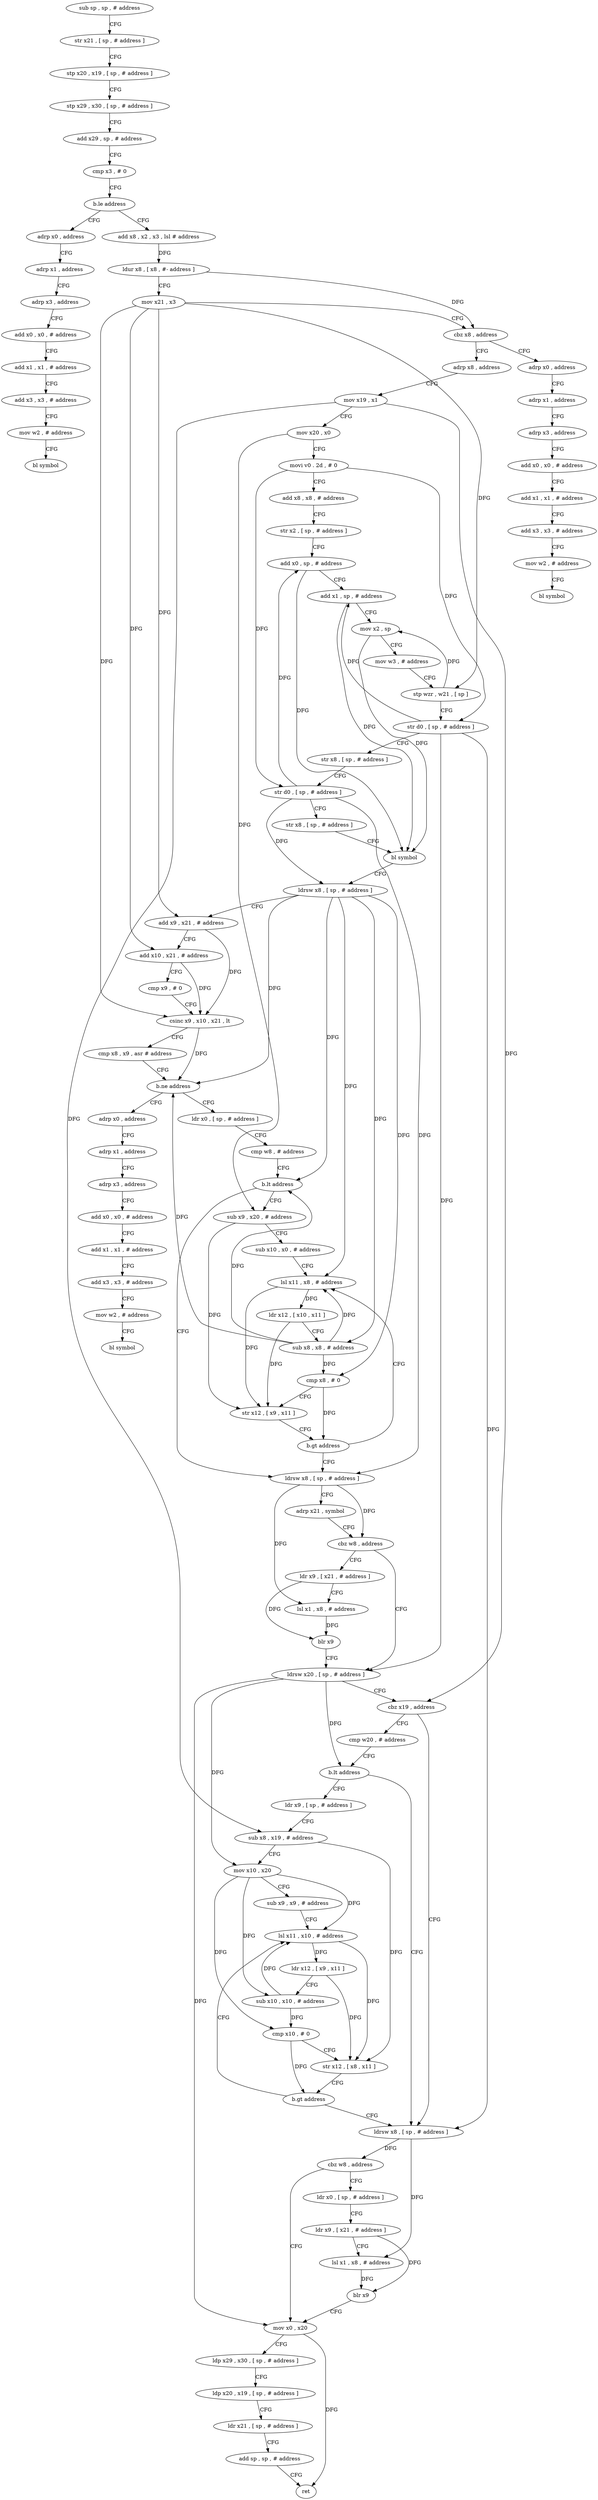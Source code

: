 digraph "func" {
"4254728" [label = "sub sp , sp , # address" ]
"4254732" [label = "str x21 , [ sp , # address ]" ]
"4254736" [label = "stp x20 , x19 , [ sp , # address ]" ]
"4254740" [label = "stp x29 , x30 , [ sp , # address ]" ]
"4254744" [label = "add x29 , sp , # address" ]
"4254748" [label = "cmp x3 , # 0" ]
"4254752" [label = "b.le address" ]
"4255036" [label = "adrp x0 , address" ]
"4254756" [label = "add x8 , x2 , x3 , lsl # address" ]
"4255040" [label = "adrp x1 , address" ]
"4255044" [label = "adrp x3 , address" ]
"4255048" [label = "add x0 , x0 , # address" ]
"4255052" [label = "add x1 , x1 , # address" ]
"4255056" [label = "add x3 , x3 , # address" ]
"4255060" [label = "mov w2 , # address" ]
"4255064" [label = "bl symbol" ]
"4254760" [label = "ldur x8 , [ x8 , #- address ]" ]
"4254764" [label = "mov x21 , x3" ]
"4254768" [label = "cbz x8 , address" ]
"4255068" [label = "adrp x0 , address" ]
"4254772" [label = "adrp x8 , address" ]
"4255072" [label = "adrp x1 , address" ]
"4255076" [label = "adrp x3 , address" ]
"4255080" [label = "add x0 , x0 , # address" ]
"4255084" [label = "add x1 , x1 , # address" ]
"4255088" [label = "add x3 , x3 , # address" ]
"4255092" [label = "mov w2 , # address" ]
"4255096" [label = "bl symbol" ]
"4254776" [label = "mov x19 , x1" ]
"4254780" [label = "mov x20 , x0" ]
"4254784" [label = "movi v0 . 2d , # 0" ]
"4254788" [label = "add x8 , x8 , # address" ]
"4254792" [label = "str x2 , [ sp , # address ]" ]
"4254796" [label = "add x0 , sp , # address" ]
"4254800" [label = "add x1 , sp , # address" ]
"4254804" [label = "mov x2 , sp" ]
"4254808" [label = "mov w3 , # address" ]
"4254812" [label = "stp wzr , w21 , [ sp ]" ]
"4254816" [label = "str d0 , [ sp , # address ]" ]
"4254820" [label = "str x8 , [ sp , # address ]" ]
"4254824" [label = "str d0 , [ sp , # address ]" ]
"4254828" [label = "str x8 , [ sp , # address ]" ]
"4254832" [label = "bl symbol" ]
"4254836" [label = "ldrsw x8 , [ sp , # address ]" ]
"4254840" [label = "add x9 , x21 , # address" ]
"4254844" [label = "add x10 , x21 , # address" ]
"4254848" [label = "cmp x9 , # 0" ]
"4254852" [label = "csinc x9 , x10 , x21 , lt" ]
"4254856" [label = "cmp x8 , x9 , asr # address" ]
"4254860" [label = "b.ne address" ]
"4255100" [label = "adrp x0 , address" ]
"4254864" [label = "ldr x0 , [ sp , # address ]" ]
"4255104" [label = "adrp x1 , address" ]
"4255108" [label = "adrp x3 , address" ]
"4255112" [label = "add x0 , x0 , # address" ]
"4255116" [label = "add x1 , x1 , # address" ]
"4255120" [label = "add x3 , x3 , # address" ]
"4255124" [label = "mov w2 , # address" ]
"4255128" [label = "bl symbol" ]
"4254868" [label = "cmp w8 , # address" ]
"4254872" [label = "b.lt address" ]
"4254908" [label = "ldrsw x8 , [ sp , # address ]" ]
"4254876" [label = "sub x9 , x20 , # address" ]
"4254912" [label = "adrp x21 , symbol" ]
"4254916" [label = "cbz w8 , address" ]
"4254932" [label = "ldrsw x20 , [ sp , # address ]" ]
"4254920" [label = "ldr x9 , [ x21 , # address ]" ]
"4254880" [label = "sub x10 , x0 , # address" ]
"4254884" [label = "lsl x11 , x8 , # address" ]
"4254936" [label = "cbz x19 , address" ]
"4254988" [label = "ldrsw x8 , [ sp , # address ]" ]
"4254940" [label = "cmp w20 , # address" ]
"4254924" [label = "lsl x1 , x8 , # address" ]
"4254928" [label = "blr x9" ]
"4254888" [label = "ldr x12 , [ x10 , x11 ]" ]
"4254892" [label = "sub x8 , x8 , # address" ]
"4254896" [label = "cmp x8 , # 0" ]
"4254900" [label = "str x12 , [ x9 , x11 ]" ]
"4254904" [label = "b.gt address" ]
"4254992" [label = "cbz w8 , address" ]
"4255012" [label = "mov x0 , x20" ]
"4254996" [label = "ldr x0 , [ sp , # address ]" ]
"4254944" [label = "b.lt address" ]
"4254948" [label = "ldr x9 , [ sp , # address ]" ]
"4255016" [label = "ldp x29 , x30 , [ sp , # address ]" ]
"4255020" [label = "ldp x20 , x19 , [ sp , # address ]" ]
"4255024" [label = "ldr x21 , [ sp , # address ]" ]
"4255028" [label = "add sp , sp , # address" ]
"4255032" [label = "ret" ]
"4255000" [label = "ldr x9 , [ x21 , # address ]" ]
"4255004" [label = "lsl x1 , x8 , # address" ]
"4255008" [label = "blr x9" ]
"4254952" [label = "sub x8 , x19 , # address" ]
"4254956" [label = "mov x10 , x20" ]
"4254960" [label = "sub x9 , x9 , # address" ]
"4254964" [label = "lsl x11 , x10 , # address" ]
"4254968" [label = "ldr x12 , [ x9 , x11 ]" ]
"4254972" [label = "sub x10 , x10 , # address" ]
"4254976" [label = "cmp x10 , # 0" ]
"4254980" [label = "str x12 , [ x8 , x11 ]" ]
"4254984" [label = "b.gt address" ]
"4254728" -> "4254732" [ label = "CFG" ]
"4254732" -> "4254736" [ label = "CFG" ]
"4254736" -> "4254740" [ label = "CFG" ]
"4254740" -> "4254744" [ label = "CFG" ]
"4254744" -> "4254748" [ label = "CFG" ]
"4254748" -> "4254752" [ label = "CFG" ]
"4254752" -> "4255036" [ label = "CFG" ]
"4254752" -> "4254756" [ label = "CFG" ]
"4255036" -> "4255040" [ label = "CFG" ]
"4254756" -> "4254760" [ label = "DFG" ]
"4255040" -> "4255044" [ label = "CFG" ]
"4255044" -> "4255048" [ label = "CFG" ]
"4255048" -> "4255052" [ label = "CFG" ]
"4255052" -> "4255056" [ label = "CFG" ]
"4255056" -> "4255060" [ label = "CFG" ]
"4255060" -> "4255064" [ label = "CFG" ]
"4254760" -> "4254764" [ label = "CFG" ]
"4254760" -> "4254768" [ label = "DFG" ]
"4254764" -> "4254768" [ label = "CFG" ]
"4254764" -> "4254812" [ label = "DFG" ]
"4254764" -> "4254840" [ label = "DFG" ]
"4254764" -> "4254844" [ label = "DFG" ]
"4254764" -> "4254852" [ label = "DFG" ]
"4254768" -> "4255068" [ label = "CFG" ]
"4254768" -> "4254772" [ label = "CFG" ]
"4255068" -> "4255072" [ label = "CFG" ]
"4254772" -> "4254776" [ label = "CFG" ]
"4255072" -> "4255076" [ label = "CFG" ]
"4255076" -> "4255080" [ label = "CFG" ]
"4255080" -> "4255084" [ label = "CFG" ]
"4255084" -> "4255088" [ label = "CFG" ]
"4255088" -> "4255092" [ label = "CFG" ]
"4255092" -> "4255096" [ label = "CFG" ]
"4254776" -> "4254780" [ label = "CFG" ]
"4254776" -> "4254936" [ label = "DFG" ]
"4254776" -> "4254952" [ label = "DFG" ]
"4254780" -> "4254784" [ label = "CFG" ]
"4254780" -> "4254876" [ label = "DFG" ]
"4254784" -> "4254788" [ label = "CFG" ]
"4254784" -> "4254816" [ label = "DFG" ]
"4254784" -> "4254824" [ label = "DFG" ]
"4254788" -> "4254792" [ label = "CFG" ]
"4254792" -> "4254796" [ label = "CFG" ]
"4254796" -> "4254800" [ label = "CFG" ]
"4254796" -> "4254832" [ label = "DFG" ]
"4254800" -> "4254804" [ label = "CFG" ]
"4254800" -> "4254832" [ label = "DFG" ]
"4254804" -> "4254808" [ label = "CFG" ]
"4254804" -> "4254832" [ label = "DFG" ]
"4254808" -> "4254812" [ label = "CFG" ]
"4254812" -> "4254816" [ label = "CFG" ]
"4254812" -> "4254804" [ label = "DFG" ]
"4254816" -> "4254820" [ label = "CFG" ]
"4254816" -> "4254800" [ label = "DFG" ]
"4254816" -> "4254932" [ label = "DFG" ]
"4254816" -> "4254988" [ label = "DFG" ]
"4254820" -> "4254824" [ label = "CFG" ]
"4254824" -> "4254828" [ label = "CFG" ]
"4254824" -> "4254796" [ label = "DFG" ]
"4254824" -> "4254836" [ label = "DFG" ]
"4254824" -> "4254908" [ label = "DFG" ]
"4254828" -> "4254832" [ label = "CFG" ]
"4254832" -> "4254836" [ label = "CFG" ]
"4254836" -> "4254840" [ label = "CFG" ]
"4254836" -> "4254860" [ label = "DFG" ]
"4254836" -> "4254872" [ label = "DFG" ]
"4254836" -> "4254884" [ label = "DFG" ]
"4254836" -> "4254892" [ label = "DFG" ]
"4254836" -> "4254896" [ label = "DFG" ]
"4254840" -> "4254844" [ label = "CFG" ]
"4254840" -> "4254852" [ label = "DFG" ]
"4254844" -> "4254848" [ label = "CFG" ]
"4254844" -> "4254852" [ label = "DFG" ]
"4254848" -> "4254852" [ label = "CFG" ]
"4254852" -> "4254856" [ label = "CFG" ]
"4254852" -> "4254860" [ label = "DFG" ]
"4254856" -> "4254860" [ label = "CFG" ]
"4254860" -> "4255100" [ label = "CFG" ]
"4254860" -> "4254864" [ label = "CFG" ]
"4255100" -> "4255104" [ label = "CFG" ]
"4254864" -> "4254868" [ label = "CFG" ]
"4255104" -> "4255108" [ label = "CFG" ]
"4255108" -> "4255112" [ label = "CFG" ]
"4255112" -> "4255116" [ label = "CFG" ]
"4255116" -> "4255120" [ label = "CFG" ]
"4255120" -> "4255124" [ label = "CFG" ]
"4255124" -> "4255128" [ label = "CFG" ]
"4254868" -> "4254872" [ label = "CFG" ]
"4254872" -> "4254908" [ label = "CFG" ]
"4254872" -> "4254876" [ label = "CFG" ]
"4254908" -> "4254912" [ label = "CFG" ]
"4254908" -> "4254916" [ label = "DFG" ]
"4254908" -> "4254924" [ label = "DFG" ]
"4254876" -> "4254880" [ label = "CFG" ]
"4254876" -> "4254900" [ label = "DFG" ]
"4254912" -> "4254916" [ label = "CFG" ]
"4254916" -> "4254932" [ label = "CFG" ]
"4254916" -> "4254920" [ label = "CFG" ]
"4254932" -> "4254936" [ label = "CFG" ]
"4254932" -> "4254944" [ label = "DFG" ]
"4254932" -> "4255012" [ label = "DFG" ]
"4254932" -> "4254956" [ label = "DFG" ]
"4254920" -> "4254924" [ label = "CFG" ]
"4254920" -> "4254928" [ label = "DFG" ]
"4254880" -> "4254884" [ label = "CFG" ]
"4254884" -> "4254888" [ label = "DFG" ]
"4254884" -> "4254900" [ label = "DFG" ]
"4254936" -> "4254988" [ label = "CFG" ]
"4254936" -> "4254940" [ label = "CFG" ]
"4254988" -> "4254992" [ label = "DFG" ]
"4254988" -> "4255004" [ label = "DFG" ]
"4254940" -> "4254944" [ label = "CFG" ]
"4254924" -> "4254928" [ label = "DFG" ]
"4254928" -> "4254932" [ label = "CFG" ]
"4254888" -> "4254892" [ label = "CFG" ]
"4254888" -> "4254900" [ label = "DFG" ]
"4254892" -> "4254896" [ label = "DFG" ]
"4254892" -> "4254872" [ label = "DFG" ]
"4254892" -> "4254884" [ label = "DFG" ]
"4254892" -> "4254860" [ label = "DFG" ]
"4254896" -> "4254900" [ label = "CFG" ]
"4254896" -> "4254904" [ label = "DFG" ]
"4254900" -> "4254904" [ label = "CFG" ]
"4254904" -> "4254884" [ label = "CFG" ]
"4254904" -> "4254908" [ label = "CFG" ]
"4254992" -> "4255012" [ label = "CFG" ]
"4254992" -> "4254996" [ label = "CFG" ]
"4255012" -> "4255016" [ label = "CFG" ]
"4255012" -> "4255032" [ label = "DFG" ]
"4254996" -> "4255000" [ label = "CFG" ]
"4254944" -> "4254988" [ label = "CFG" ]
"4254944" -> "4254948" [ label = "CFG" ]
"4254948" -> "4254952" [ label = "CFG" ]
"4255016" -> "4255020" [ label = "CFG" ]
"4255020" -> "4255024" [ label = "CFG" ]
"4255024" -> "4255028" [ label = "CFG" ]
"4255028" -> "4255032" [ label = "CFG" ]
"4255000" -> "4255004" [ label = "CFG" ]
"4255000" -> "4255008" [ label = "DFG" ]
"4255004" -> "4255008" [ label = "DFG" ]
"4255008" -> "4255012" [ label = "CFG" ]
"4254952" -> "4254956" [ label = "CFG" ]
"4254952" -> "4254980" [ label = "DFG" ]
"4254956" -> "4254960" [ label = "CFG" ]
"4254956" -> "4254964" [ label = "DFG" ]
"4254956" -> "4254972" [ label = "DFG" ]
"4254956" -> "4254976" [ label = "DFG" ]
"4254960" -> "4254964" [ label = "CFG" ]
"4254964" -> "4254968" [ label = "DFG" ]
"4254964" -> "4254980" [ label = "DFG" ]
"4254968" -> "4254972" [ label = "CFG" ]
"4254968" -> "4254980" [ label = "DFG" ]
"4254972" -> "4254976" [ label = "DFG" ]
"4254972" -> "4254964" [ label = "DFG" ]
"4254976" -> "4254980" [ label = "CFG" ]
"4254976" -> "4254984" [ label = "DFG" ]
"4254980" -> "4254984" [ label = "CFG" ]
"4254984" -> "4254964" [ label = "CFG" ]
"4254984" -> "4254988" [ label = "CFG" ]
}
